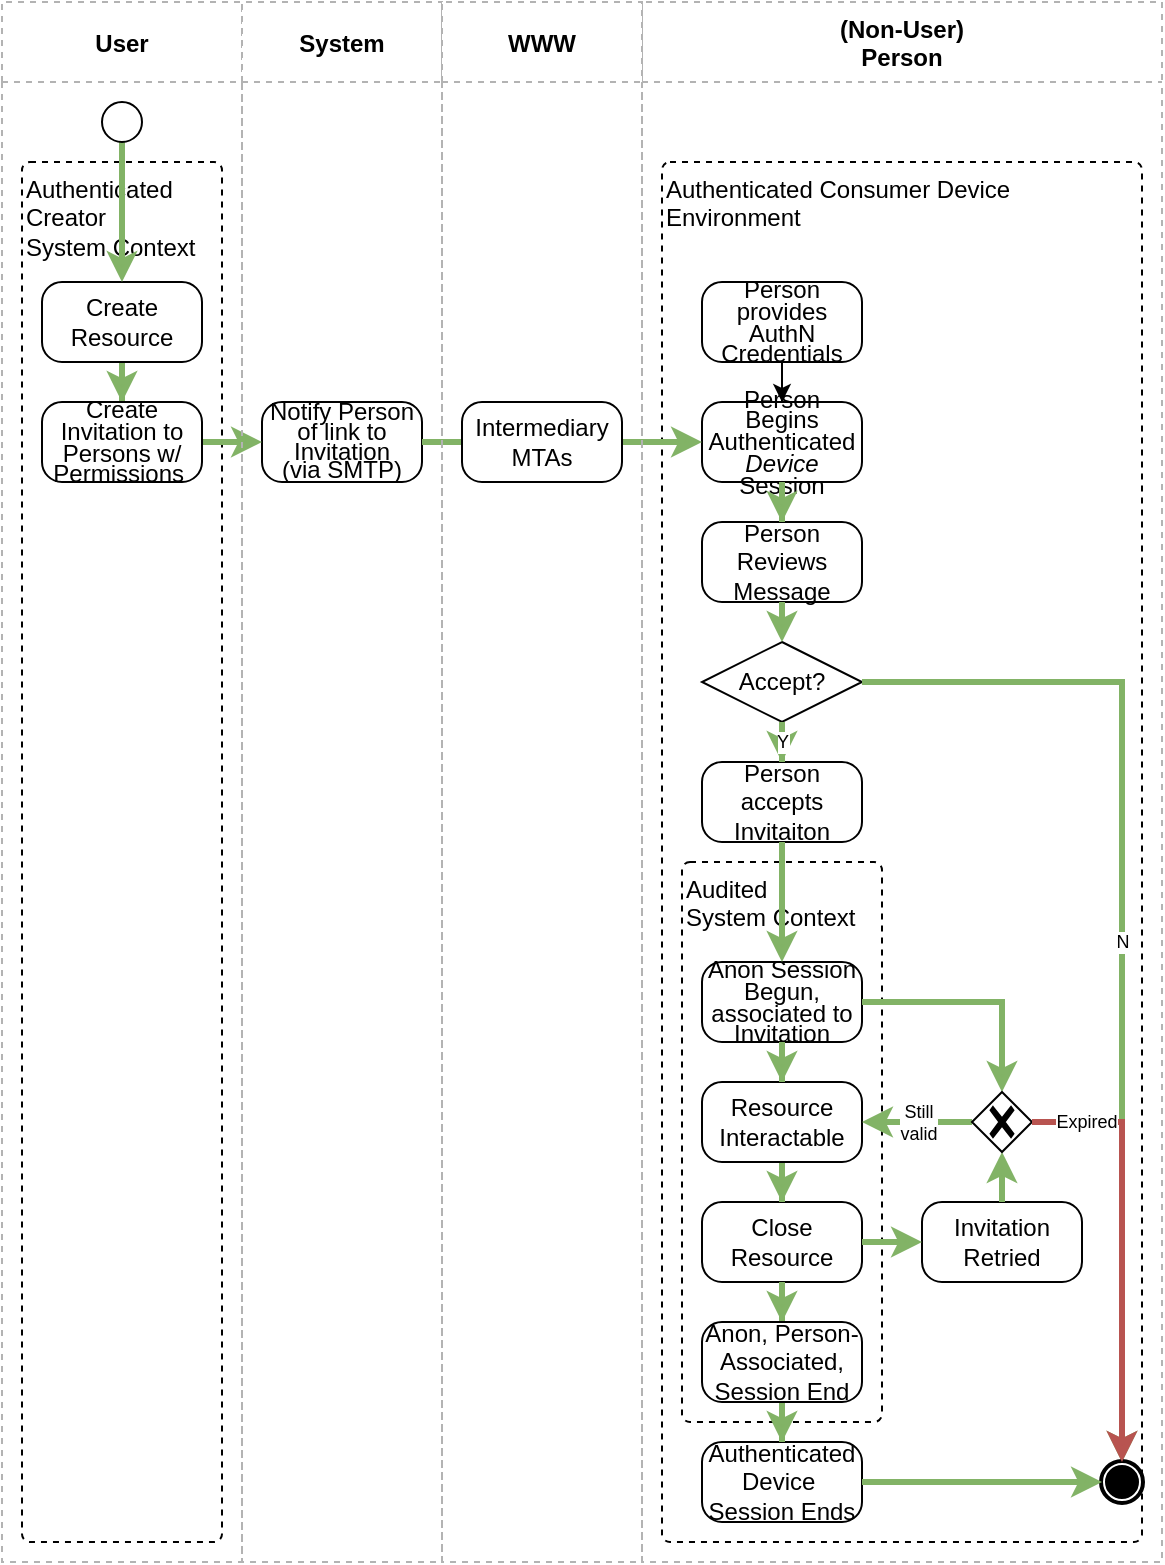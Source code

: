<mxfile version="20.2.4" type="google"><diagram id="NwcwX72mDUs3bbXE2-UZ" name="Page-1"><mxGraphModel grid="1" page="1" gridSize="10" guides="1" tooltips="1" connect="1" arrows="1" fold="1" pageScale="1" pageWidth="827" pageHeight="1169" math="0" shadow="0"><root><mxCell id="0"/><mxCell id="1" parent="0"/><mxCell id="Yh-4Aiws8Z2VYxuxBHdV-1" value="User" style="swimlane;fontSize=12;strokeColor=#B3B3B3;dashed=1;collapsible=0;startSize=40;" vertex="1" parent="1"><mxGeometry x="120" y="160" width="120" height="780" as="geometry"><mxRectangle x="40" y="90" width="160" height="23" as="alternateBounds"/></mxGeometry></mxCell><mxCell id="Yh-4Aiws8Z2VYxuxBHdV-2" value="Authenticated&amp;nbsp;&lt;br&gt;Creator&lt;br&gt;System Context" style="rounded=1;whiteSpace=wrap;html=1;absoluteArcSize=1;arcSize=8;dashed=1;container=1;collapsible=0;recursiveResize=0;align=left;verticalAlign=top;" vertex="1" parent="1"><mxGeometry x="130" y="240" width="100" height="690" as="geometry"/></mxCell><mxCell id="Yh-4Aiws8Z2VYxuxBHdV-3" value="Authenticated&amp;nbsp;Consumer Device Environment" style="rounded=1;whiteSpace=wrap;html=1;absoluteArcSize=1;arcSize=8;dashed=1;container=1;collapsible=0;recursiveResize=0;align=left;verticalAlign=top;" vertex="1" parent="1"><mxGeometry x="450" y="240" width="240" height="690" as="geometry"/></mxCell><mxCell id="Yh-4Aiws8Z2VYxuxBHdV-4" value="Invitation&lt;br&gt;Retried" style="points=[[0.25,0,0],[0.5,0,0],[0.75,0,0],[1,0.25,0],[1,0.5,0],[1,0.75,0],[0.75,1,0],[0.5,1,0],[0.25,1,0],[0,0.75,0],[0,0.5,0],[0,0.25,0]];shape=mxgraph.bpmn.task;whiteSpace=wrap;rectStyle=rounded;size=10;taskMarker=abstract;fontFamily=Helvetica;fontSize=12;fontColor=default;align=center;strokeColor=default;fillColor=default;html=1;" vertex="1" parent="Yh-4Aiws8Z2VYxuxBHdV-3"><mxGeometry x="130" y="520" width="80" height="40" as="geometry"/></mxCell><mxCell id="Yh-4Aiws8Z2VYxuxBHdV-5" value="Accept?" style="rhombus;whiteSpace=wrap;html=1;fontFamily=Helvetica;fontSize=12;fontColor=default;align=center;strokeColor=default;fillColor=default;" vertex="1" parent="Yh-4Aiws8Z2VYxuxBHdV-3"><mxGeometry x="20" y="240" width="80" height="40" as="geometry"/></mxCell><mxCell id="Yh-4Aiws8Z2VYxuxBHdV-6" value="Person accepts Invitaiton" style="points=[[0.25,0,0],[0.5,0,0],[0.75,0,0],[1,0.25,0],[1,0.5,0],[1,0.75,0],[0.75,1,0],[0.5,1,0],[0.25,1,0],[0,0.75,0],[0,0.5,0],[0,0.25,0]];shape=mxgraph.bpmn.task;whiteSpace=wrap;rectStyle=rounded;size=10;taskMarker=abstract;fontFamily=Helvetica;fontSize=12;fontColor=default;align=center;strokeColor=default;fillColor=default;html=1;" vertex="1" parent="Yh-4Aiws8Z2VYxuxBHdV-3"><mxGeometry x="20" y="300" width="80" height="40" as="geometry"/></mxCell><mxCell id="Yh-4Aiws8Z2VYxuxBHdV-7" value="Y" style="edgeStyle=orthogonalEdgeStyle;rounded=0;orthogonalLoop=1;jettySize=auto;html=1;entryX=0.5;entryY=0;entryDx=0;entryDy=0;fontSize=9;strokeColor=#82b366;fillColor=#d5e8d4;strokeWidth=3;" edge="1" parent="Yh-4Aiws8Z2VYxuxBHdV-3" source="Yh-4Aiws8Z2VYxuxBHdV-5" target="Yh-4Aiws8Z2VYxuxBHdV-6"><mxGeometry relative="1" as="geometry"/></mxCell><mxCell id="Yh-4Aiws8Z2VYxuxBHdV-8" value="&lt;p style=&quot;line-height: 0.9;&quot;&gt;Person Begins Authenticated &lt;i&gt;Device&lt;/i&gt; Session&lt;/p&gt;" style="points=[[0.25,0,0],[0.5,0,0],[0.75,0,0],[1,0.25,0],[1,0.5,0],[1,0.75,0],[0.75,1,0],[0.5,1,0],[0.25,1,0],[0,0.75,0],[0,0.5,0],[0,0.25,0]];shape=mxgraph.bpmn.task;whiteSpace=wrap;rectStyle=rounded;size=10;taskMarker=abstract;fontFamily=Helvetica;fontSize=12;fontColor=default;align=center;strokeColor=default;fillColor=default;html=1;" vertex="1" parent="Yh-4Aiws8Z2VYxuxBHdV-3"><mxGeometry x="20" y="120" width="80" height="40" as="geometry"/></mxCell><mxCell id="Yh-4Aiws8Z2VYxuxBHdV-9" value="Person Reviews Message" style="points=[[0.25,0,0],[0.5,0,0],[0.75,0,0],[1,0.25,0],[1,0.5,0],[1,0.75,0],[0.75,1,0],[0.5,1,0],[0.25,1,0],[0,0.75,0],[0,0.5,0],[0,0.25,0]];shape=mxgraph.bpmn.task;whiteSpace=wrap;rectStyle=rounded;size=10;taskMarker=abstract;fontFamily=Helvetica;fontSize=12;fontColor=default;align=center;strokeColor=default;fillColor=default;html=1;" vertex="1" parent="Yh-4Aiws8Z2VYxuxBHdV-3"><mxGeometry x="20" y="180" width="80" height="40" as="geometry"/></mxCell><mxCell id="Yh-4Aiws8Z2VYxuxBHdV-10" style="edgeStyle=orthogonalEdgeStyle;rounded=0;orthogonalLoop=1;jettySize=auto;html=1;entryX=0.5;entryY=0;entryDx=0;entryDy=0;fontSize=9;exitX=0.5;exitY=1;exitDx=0;exitDy=0;strokeColor=#82b366;fillColor=#d5e8d4;strokeWidth=3;" edge="1" parent="Yh-4Aiws8Z2VYxuxBHdV-3" source="Yh-4Aiws8Z2VYxuxBHdV-9" target="Yh-4Aiws8Z2VYxuxBHdV-5"><mxGeometry relative="1" as="geometry"/></mxCell><mxCell id="Yh-4Aiws8Z2VYxuxBHdV-11" style="edgeStyle=orthogonalEdgeStyle;rounded=0;orthogonalLoop=1;jettySize=auto;html=1;entryX=0.5;entryY=0;entryDx=0;entryDy=0;fontSize=9;strokeColor=#82b366;fillColor=#d5e8d4;strokeWidth=3;" edge="1" parent="Yh-4Aiws8Z2VYxuxBHdV-3" source="Yh-4Aiws8Z2VYxuxBHdV-8" target="Yh-4Aiws8Z2VYxuxBHdV-9"><mxGeometry relative="1" as="geometry"/></mxCell><mxCell id="Yh-4Aiws8Z2VYxuxBHdV-12" value="Y" style="edgeStyle=orthogonalEdgeStyle;rounded=0;orthogonalLoop=1;jettySize=auto;html=1;entryX=1;entryY=0.5;entryDx=0;entryDy=0;fontSize=9;" edge="1" parent="Yh-4Aiws8Z2VYxuxBHdV-3" source="Yh-4Aiws8Z2VYxuxBHdV-26" target="Yh-4Aiws8Z2VYxuxBHdV-18"><mxGeometry relative="1" as="geometry"/></mxCell><mxCell id="Yh-4Aiws8Z2VYxuxBHdV-13" style="edgeStyle=orthogonalEdgeStyle;rounded=0;orthogonalLoop=1;jettySize=auto;html=1;entryX=0.5;entryY=1;entryDx=0;entryDy=0;fontSize=9;strokeColor=#82b366;fillColor=#d5e8d4;strokeWidth=3;" edge="1" parent="Yh-4Aiws8Z2VYxuxBHdV-3" source="Yh-4Aiws8Z2VYxuxBHdV-4" target="Yh-4Aiws8Z2VYxuxBHdV-26"><mxGeometry relative="1" as="geometry"/></mxCell><mxCell id="Yh-4Aiws8Z2VYxuxBHdV-14" value="Audited &lt;br&gt;System Context" style="rounded=1;whiteSpace=wrap;html=1;absoluteArcSize=1;arcSize=8;dashed=1;container=1;collapsible=0;recursiveResize=0;align=left;verticalAlign=top;" vertex="1" parent="Yh-4Aiws8Z2VYxuxBHdV-3"><mxGeometry x="10" y="350" width="100" height="280" as="geometry"/></mxCell><mxCell id="Yh-4Aiws8Z2VYxuxBHdV-15" value="Close Resource" style="points=[[0.25,0,0],[0.5,0,0],[0.75,0,0],[1,0.25,0],[1,0.5,0],[1,0.75,0],[0.75,1,0],[0.5,1,0],[0.25,1,0],[0,0.75,0],[0,0.5,0],[0,0.25,0]];shape=mxgraph.bpmn.task;whiteSpace=wrap;rectStyle=rounded;size=10;taskMarker=abstract;fontFamily=Helvetica;fontSize=12;fontColor=default;align=center;strokeColor=default;fillColor=default;html=1;" vertex="1" parent="Yh-4Aiws8Z2VYxuxBHdV-14"><mxGeometry x="10" y="170" width="80" height="40" as="geometry"/></mxCell><mxCell id="Yh-4Aiws8Z2VYxuxBHdV-16" value="&lt;p style=&quot;line-height: 0.9;&quot;&gt;Anon Session Begun,&lt;br&gt;associated to Invitation&lt;/p&gt;" style="points=[[0.25,0,0],[0.5,0,0],[0.75,0,0],[1,0.25,0],[1,0.5,0],[1,0.75,0],[0.75,1,0],[0.5,1,0],[0.25,1,0],[0,0.75,0],[0,0.5,0],[0,0.25,0]];shape=mxgraph.bpmn.task;whiteSpace=wrap;rectStyle=rounded;size=10;taskMarker=abstract;fontFamily=Helvetica;fontSize=12;fontColor=default;align=center;strokeColor=default;fillColor=default;html=1;" vertex="1" parent="Yh-4Aiws8Z2VYxuxBHdV-14"><mxGeometry x="10" y="50" width="80" height="40" as="geometry"/></mxCell><mxCell id="Yh-4Aiws8Z2VYxuxBHdV-17" style="edgeStyle=orthogonalEdgeStyle;rounded=0;orthogonalLoop=1;jettySize=auto;html=1;entryX=0.5;entryY=0;entryDx=0;entryDy=0;fontSize=9;strokeColor=#82b366;fillColor=#d5e8d4;strokeWidth=3;" edge="1" parent="Yh-4Aiws8Z2VYxuxBHdV-14" source="Yh-4Aiws8Z2VYxuxBHdV-18" target="Yh-4Aiws8Z2VYxuxBHdV-15"><mxGeometry relative="1" as="geometry"/></mxCell><mxCell id="Yh-4Aiws8Z2VYxuxBHdV-18" value="Resource Interactable" style="points=[[0.25,0,0],[0.5,0,0],[0.75,0,0],[1,0.25,0],[1,0.5,0],[1,0.75,0],[0.75,1,0],[0.5,1,0],[0.25,1,0],[0,0.75,0],[0,0.5,0],[0,0.25,0]];shape=mxgraph.bpmn.task;whiteSpace=wrap;rectStyle=rounded;size=10;taskMarker=abstract;fontFamily=Helvetica;fontSize=12;fontColor=default;align=center;strokeColor=default;fillColor=default;html=1;" vertex="1" parent="Yh-4Aiws8Z2VYxuxBHdV-14"><mxGeometry x="10" y="110" width="80" height="40" as="geometry"/></mxCell><mxCell id="Yh-4Aiws8Z2VYxuxBHdV-19" style="edgeStyle=orthogonalEdgeStyle;rounded=0;orthogonalLoop=1;jettySize=auto;html=1;entryX=0.5;entryY=0;entryDx=0;entryDy=0;fontSize=9;strokeColor=#82b366;fillColor=#d5e8d4;strokeWidth=3;" edge="1" parent="Yh-4Aiws8Z2VYxuxBHdV-14" source="Yh-4Aiws8Z2VYxuxBHdV-16" target="Yh-4Aiws8Z2VYxuxBHdV-18"><mxGeometry relative="1" as="geometry"/></mxCell><mxCell id="Yh-4Aiws8Z2VYxuxBHdV-20" value="Authenticated Device&amp;nbsp;&lt;br&gt;Session Ends" style="points=[[0.25,0,0],[0.5,0,0],[0.75,0,0],[1,0.25,0],[1,0.5,0],[1,0.75,0],[0.75,1,0],[0.5,1,0],[0.25,1,0],[0,0.75,0],[0,0.5,0],[0,0.25,0]];shape=mxgraph.bpmn.task;whiteSpace=wrap;rectStyle=rounded;size=10;taskMarker=abstract;fontFamily=Helvetica;fontSize=12;fontColor=default;align=center;strokeColor=default;fillColor=default;html=1;" vertex="1" parent="Yh-4Aiws8Z2VYxuxBHdV-14"><mxGeometry x="10" y="290" width="80" height="40" as="geometry"/></mxCell><mxCell id="Yh-4Aiws8Z2VYxuxBHdV-21" style="edgeStyle=orthogonalEdgeStyle;rounded=0;orthogonalLoop=1;jettySize=auto;html=1;entryX=0.5;entryY=0;entryDx=0;entryDy=0;fontSize=9;strokeColor=#82b366;fillColor=#d5e8d4;strokeWidth=3;" edge="1" parent="Yh-4Aiws8Z2VYxuxBHdV-14" source="Yh-4Aiws8Z2VYxuxBHdV-15" target="Yh-4Aiws8Z2VYxuxBHdV-23"><mxGeometry relative="1" as="geometry"/></mxCell><mxCell id="Yh-4Aiws8Z2VYxuxBHdV-22" style="edgeStyle=orthogonalEdgeStyle;rounded=0;orthogonalLoop=1;jettySize=auto;html=1;entryX=0.5;entryY=0;entryDx=0;entryDy=0;fontSize=9;strokeColor=#82b366;fillColor=#d5e8d4;strokeWidth=3;" edge="1" parent="Yh-4Aiws8Z2VYxuxBHdV-14" source="Yh-4Aiws8Z2VYxuxBHdV-23" target="Yh-4Aiws8Z2VYxuxBHdV-20"><mxGeometry relative="1" as="geometry"/></mxCell><mxCell id="Yh-4Aiws8Z2VYxuxBHdV-23" value="Anon, Person- Associated, Session End" style="points=[[0.25,0,0],[0.5,0,0],[0.75,0,0],[1,0.25,0],[1,0.5,0],[1,0.75,0],[0.75,1,0],[0.5,1,0],[0.25,1,0],[0,0.75,0],[0,0.5,0],[0,0.25,0]];shape=mxgraph.bpmn.task;whiteSpace=wrap;rectStyle=rounded;size=10;taskMarker=abstract;fontFamily=Helvetica;fontSize=12;fontColor=default;align=center;strokeColor=default;fillColor=default;html=1;" vertex="1" parent="Yh-4Aiws8Z2VYxuxBHdV-14"><mxGeometry x="10" y="230" width="80" height="40" as="geometry"/></mxCell><mxCell id="Yh-4Aiws8Z2VYxuxBHdV-24" style="edgeStyle=orthogonalEdgeStyle;rounded=0;orthogonalLoop=1;jettySize=auto;html=1;entryX=0.5;entryY=0;entryDx=0;entryDy=0;fontSize=9;exitX=1;exitY=0.5;exitDx=0;exitDy=0;strokeColor=#82b366;fillColor=#d5e8d4;strokeWidth=3;" edge="1" parent="Yh-4Aiws8Z2VYxuxBHdV-3" source="Yh-4Aiws8Z2VYxuxBHdV-16" target="Yh-4Aiws8Z2VYxuxBHdV-26"><mxGeometry relative="1" as="geometry"/></mxCell><mxCell id="Yh-4Aiws8Z2VYxuxBHdV-25" value="Still&lt;br&gt;valid" style="edgeStyle=orthogonalEdgeStyle;rounded=0;orthogonalLoop=1;jettySize=auto;html=1;fontSize=9;strokeColor=#82b366;fillColor=#d5e8d4;strokeWidth=3;" edge="1" parent="Yh-4Aiws8Z2VYxuxBHdV-3" source="Yh-4Aiws8Z2VYxuxBHdV-26" target="Yh-4Aiws8Z2VYxuxBHdV-18"><mxGeometry relative="1" as="geometry"/></mxCell><mxCell id="Yh-4Aiws8Z2VYxuxBHdV-26" value="" style="points=[[0.25,0.25,0],[0.5,0,0],[0.75,0.25,0],[1,0.5,0],[0.75,0.75,0],[0.5,1,0],[0.25,0.75,0],[0,0.5,0]];shape=mxgraph.bpmn.gateway2;html=1;verticalLabelPosition=bottom;labelBackgroundColor=#ffffff;verticalAlign=top;align=center;perimeter=rhombusPerimeter;outlineConnect=0;outline=none;symbol=none;gwType=exclusive;fontFamily=Helvetica;fontSize=12;fontColor=default;strokeColor=default;fillColor=default;spacing=4;spacingLeft=108;spacingBottom=3;spacingTop=-49;" vertex="1" parent="Yh-4Aiws8Z2VYxuxBHdV-3"><mxGeometry x="155" y="465" width="30" height="30" as="geometry"/></mxCell><mxCell id="Yh-4Aiws8Z2VYxuxBHdV-27" style="edgeStyle=orthogonalEdgeStyle;rounded=0;orthogonalLoop=1;jettySize=auto;html=1;entryX=0;entryY=0.5;entryDx=0;entryDy=0;fontSize=9;strokeColor=#82b366;fillColor=#d5e8d4;strokeWidth=3;" edge="1" parent="Yh-4Aiws8Z2VYxuxBHdV-3" source="Yh-4Aiws8Z2VYxuxBHdV-15" target="Yh-4Aiws8Z2VYxuxBHdV-4"><mxGeometry relative="1" as="geometry"/></mxCell><mxCell id="Yh-4Aiws8Z2VYxuxBHdV-28" style="edgeStyle=orthogonalEdgeStyle;rounded=0;orthogonalLoop=1;jettySize=auto;html=1;entryX=0.5;entryY=0;entryDx=0;entryDy=0;fontSize=9;strokeColor=#82b366;fillColor=#d5e8d4;strokeWidth=3;" edge="1" parent="Yh-4Aiws8Z2VYxuxBHdV-3" source="Yh-4Aiws8Z2VYxuxBHdV-6" target="Yh-4Aiws8Z2VYxuxBHdV-16"><mxGeometry relative="1" as="geometry"/></mxCell><mxCell id="Yh-4Aiws8Z2VYxuxBHdV-29" style="edgeStyle=orthogonalEdgeStyle;rounded=0;orthogonalLoop=1;jettySize=auto;html=1;entryX=0.5;entryY=0;entryDx=0;entryDy=0;fontSize=9;strokeColor=#82b366;fillColor=#d5e8d4;strokeWidth=3;" edge="1" parent="1" source="Yh-4Aiws8Z2VYxuxBHdV-30" target="Yh-4Aiws8Z2VYxuxBHdV-33"><mxGeometry relative="1" as="geometry"/></mxCell><mxCell id="Yh-4Aiws8Z2VYxuxBHdV-30" value="Create Resource" style="points=[[0.25,0,0],[0.5,0,0],[0.75,0,0],[1,0.25,0],[1,0.5,0],[1,0.75,0],[0.75,1,0],[0.5,1,0],[0.25,1,0],[0,0.75,0],[0,0.5,0],[0,0.25,0]];shape=mxgraph.bpmn.task;whiteSpace=wrap;rectStyle=rounded;size=10;taskMarker=abstract;fontFamily=Helvetica;fontSize=12;fontColor=default;align=center;strokeColor=default;fillColor=default;html=1;" vertex="1" parent="1"><mxGeometry x="140" y="300" width="80" height="40" as="geometry"/></mxCell><mxCell id="Yh-4Aiws8Z2VYxuxBHdV-31" value="&lt;p style=&quot;line-height: 0.8;&quot;&gt;Notify Person of link to Invitation &lt;br&gt;(via SMTP)&lt;/p&gt;" style="points=[[0.25,0,0],[0.5,0,0],[0.75,0,0],[1,0.25,0],[1,0.5,0],[1,0.75,0],[0.75,1,0],[0.5,1,0],[0.25,1,0],[0,0.75,0],[0,0.5,0],[0,0.25,0]];shape=mxgraph.bpmn.task;whiteSpace=wrap;rectStyle=rounded;size=10;taskMarker=abstract;fontFamily=Helvetica;fontSize=12;fontColor=default;align=center;strokeColor=default;fillColor=default;html=1;" vertex="1" parent="1"><mxGeometry x="250" y="360" width="80" height="40" as="geometry"/></mxCell><mxCell id="Yh-4Aiws8Z2VYxuxBHdV-32" style="edgeStyle=orthogonalEdgeStyle;rounded=0;orthogonalLoop=1;jettySize=auto;html=1;entryX=0;entryY=0.5;entryDx=0;entryDy=0;fontSize=9;strokeColor=#82b366;fillColor=#d5e8d4;strokeWidth=3;" edge="1" parent="1" source="Yh-4Aiws8Z2VYxuxBHdV-33" target="Yh-4Aiws8Z2VYxuxBHdV-31"><mxGeometry relative="1" as="geometry"/></mxCell><mxCell id="Yh-4Aiws8Z2VYxuxBHdV-33" value="&lt;p style=&quot;line-height: 0.9;&quot;&gt;Create Invitation to Persons w/ Permissions&amp;nbsp;&lt;/p&gt;" style="points=[[0.25,0,0],[0.5,0,0],[0.75,0,0],[1,0.25,0],[1,0.5,0],[1,0.75,0],[0.75,1,0],[0.5,1,0],[0.25,1,0],[0,0.75,0],[0,0.5,0],[0,0.25,0]];shape=mxgraph.bpmn.task;whiteSpace=wrap;rectStyle=rounded;size=10;taskMarker=abstract;fontFamily=Helvetica;fontSize=12;fontColor=default;align=center;strokeColor=default;fillColor=default;html=1;" vertex="1" parent="1"><mxGeometry x="140" y="360" width="80" height="40" as="geometry"/></mxCell><mxCell id="Yh-4Aiws8Z2VYxuxBHdV-34" value="N" style="edgeStyle=orthogonalEdgeStyle;rounded=0;orthogonalLoop=1;jettySize=auto;html=1;fontSize=9;entryX=0.5;entryY=0;entryDx=0;entryDy=0;entryPerimeter=0;strokeColor=#82b366;fillColor=#d5e8d4;strokeWidth=3;" edge="1" parent="1" source="Yh-4Aiws8Z2VYxuxBHdV-5" target="Yh-4Aiws8Z2VYxuxBHdV-35"><mxGeometry relative="1" as="geometry"><mxPoint x="810" y="730" as="targetPoint"/><Array as="points"><mxPoint x="680" y="500"/><mxPoint x="680" y="890"/></Array></mxGeometry></mxCell><mxCell id="Yh-4Aiws8Z2VYxuxBHdV-35" value="" style="points=[[0.145,0.145,0],[0.5,0,0],[0.855,0.145,0],[1,0.5,0],[0.855,0.855,0],[0.5,1,0],[0.145,0.855,0],[0,0.5,0]];shape=mxgraph.bpmn.event;html=1;verticalLabelPosition=bottom;labelBackgroundColor=#ffffff;verticalAlign=top;align=center;perimeter=ellipsePerimeter;outlineConnect=0;aspect=fixed;outline=end;symbol=terminate;fontSize=9;" vertex="1" parent="1"><mxGeometry x="670" y="890" width="20" height="20" as="geometry"/></mxCell><mxCell id="Yh-4Aiws8Z2VYxuxBHdV-36" style="edgeStyle=orthogonalEdgeStyle;rounded=0;orthogonalLoop=1;jettySize=auto;html=1;entryX=0.5;entryY=0;entryDx=0;entryDy=0;fontSize=9;strokeColor=#82b366;fillColor=#d5e8d4;strokeWidth=3;" edge="1" parent="1" source="Yh-4Aiws8Z2VYxuxBHdV-37" target="Yh-4Aiws8Z2VYxuxBHdV-30"><mxGeometry relative="1" as="geometry"/></mxCell><mxCell id="Yh-4Aiws8Z2VYxuxBHdV-37" value="" style="points=[[0.145,0.145,0],[0.5,0,0],[0.855,0.145,0],[1,0.5,0],[0.855,0.855,0],[0.5,1,0],[0.145,0.855,0],[0,0.5,0]];shape=mxgraph.bpmn.event;html=1;verticalLabelPosition=bottom;labelBackgroundColor=#ffffff;verticalAlign=top;align=center;perimeter=ellipsePerimeter;outlineConnect=0;aspect=fixed;outline=standard;symbol=general;fontSize=9;" vertex="1" parent="1"><mxGeometry x="170" y="210" width="20" height="20" as="geometry"/></mxCell><mxCell id="Yh-4Aiws8Z2VYxuxBHdV-38" style="edgeStyle=orthogonalEdgeStyle;rounded=0;orthogonalLoop=1;jettySize=auto;html=1;fontSize=9;strokeColor=#82b366;fillColor=#d5e8d4;strokeWidth=3;" edge="1" parent="1" source="Yh-4Aiws8Z2VYxuxBHdV-20" target="Yh-4Aiws8Z2VYxuxBHdV-35"><mxGeometry relative="1" as="geometry"><mxPoint x="760" y="800" as="targetPoint"/></mxGeometry></mxCell><mxCell id="Yh-4Aiws8Z2VYxuxBHdV-39" value="Expired" style="edgeStyle=orthogonalEdgeStyle;rounded=0;orthogonalLoop=1;jettySize=auto;html=1;fontSize=9;entryX=0.5;entryY=0;entryDx=0;entryDy=0;entryPerimeter=0;strokeColor=#b85450;fillColor=#f8cecc;strokeWidth=3;" edge="1" parent="1" source="Yh-4Aiws8Z2VYxuxBHdV-26" target="Yh-4Aiws8Z2VYxuxBHdV-35"><mxGeometry x="-0.75" relative="1" as="geometry"><mxPoint x="760" y="680" as="targetPoint"/><Array as="points"><mxPoint x="680" y="720"/><mxPoint x="680" y="890"/></Array><mxPoint as="offset"/></mxGeometry></mxCell><mxCell id="Yh-4Aiws8Z2VYxuxBHdV-40" style="edgeStyle=orthogonalEdgeStyle;rounded=0;orthogonalLoop=1;jettySize=auto;html=1;entryX=0;entryY=0.5;entryDx=0;entryDy=0;fontSize=9;exitX=1;exitY=0.5;exitDx=0;exitDy=0;strokeColor=#82b366;fillColor=#d5e8d4;strokeWidth=3;exitPerimeter=0;" edge="1" parent="1" source="Yh-4Aiws8Z2VYxuxBHdV-31" target="Yh-4Aiws8Z2VYxuxBHdV-8"><mxGeometry relative="1" as="geometry"><mxPoint x="450" y="380" as="sourcePoint"/></mxGeometry></mxCell><mxCell id="Yh-4Aiws8Z2VYxuxBHdV-41" value="System" style="swimlane;fontSize=12;strokeColor=#B3B3B3;dashed=1;collapsible=0;startSize=40;" vertex="1" parent="1"><mxGeometry x="240" y="160" width="100" height="780" as="geometry"><mxRectangle x="40" y="90" width="160" height="23" as="alternateBounds"/></mxGeometry></mxCell><mxCell id="Yh-4Aiws8Z2VYxuxBHdV-42" value="(Non-User)&#10;Person" style="swimlane;fontSize=12;strokeColor=#B3B3B3;dashed=1;collapsible=0;startSize=40;" vertex="1" parent="1"><mxGeometry x="440" y="160" width="260" height="780" as="geometry"><mxRectangle x="40" y="90" width="160" height="23" as="alternateBounds"/></mxGeometry></mxCell><mxCell id="Yh-4Aiws8Z2VYxuxBHdV-43" value="&lt;p style=&quot;line-height: 0.9;&quot;&gt;Person provides AuthN Credentials&lt;/p&gt;" style="points=[[0.25,0,0],[0.5,0,0],[0.75,0,0],[1,0.25,0],[1,0.5,0],[1,0.75,0],[0.75,1,0],[0.5,1,0],[0.25,1,0],[0,0.75,0],[0,0.5,0],[0,0.25,0]];shape=mxgraph.bpmn.task;whiteSpace=wrap;rectStyle=rounded;size=10;taskMarker=abstract;fontFamily=Helvetica;fontSize=12;fontColor=default;align=center;strokeColor=default;fillColor=default;html=1;" vertex="1" parent="Yh-4Aiws8Z2VYxuxBHdV-42"><mxGeometry x="30" y="140" width="80" height="40" as="geometry"/></mxCell><mxCell id="Yh-4Aiws8Z2VYxuxBHdV-44" value="WWW" style="swimlane;fontSize=12;strokeColor=#B3B3B3;dashed=1;collapsible=0;startSize=40;" vertex="1" parent="1"><mxGeometry x="340" y="160" width="100" height="780" as="geometry"><mxRectangle x="40" y="90" width="160" height="23" as="alternateBounds"/></mxGeometry></mxCell><mxCell id="Yh-4Aiws8Z2VYxuxBHdV-45" value="Intermediary&lt;br&gt;MTAs" style="points=[[0.25,0,0],[0.5,0,0],[0.75,0,0],[1,0.25,0],[1,0.5,0],[1,0.75,0],[0.75,1,0],[0.5,1,0],[0.25,1,0],[0,0.75,0],[0,0.5,0],[0,0.25,0]];shape=mxgraph.bpmn.task;whiteSpace=wrap;rectStyle=rounded;size=10;taskMarker=abstract;fontFamily=Helvetica;fontSize=12;fontColor=default;align=center;strokeColor=default;fillColor=default;html=1;" vertex="1" parent="Yh-4Aiws8Z2VYxuxBHdV-44"><mxGeometry x="10" y="200" width="80" height="40" as="geometry"/></mxCell><mxCell id="Yh-4Aiws8Z2VYxuxBHdV-46" style="edgeStyle=orthogonalEdgeStyle;rounded=0;orthogonalLoop=1;jettySize=auto;html=1;entryX=0.5;entryY=0;entryDx=0;entryDy=0;entryPerimeter=0;fontSize=9;" edge="1" parent="1" source="Yh-4Aiws8Z2VYxuxBHdV-43" target="Yh-4Aiws8Z2VYxuxBHdV-8"><mxGeometry relative="1" as="geometry"/></mxCell></root></mxGraphModel></diagram></mxfile>